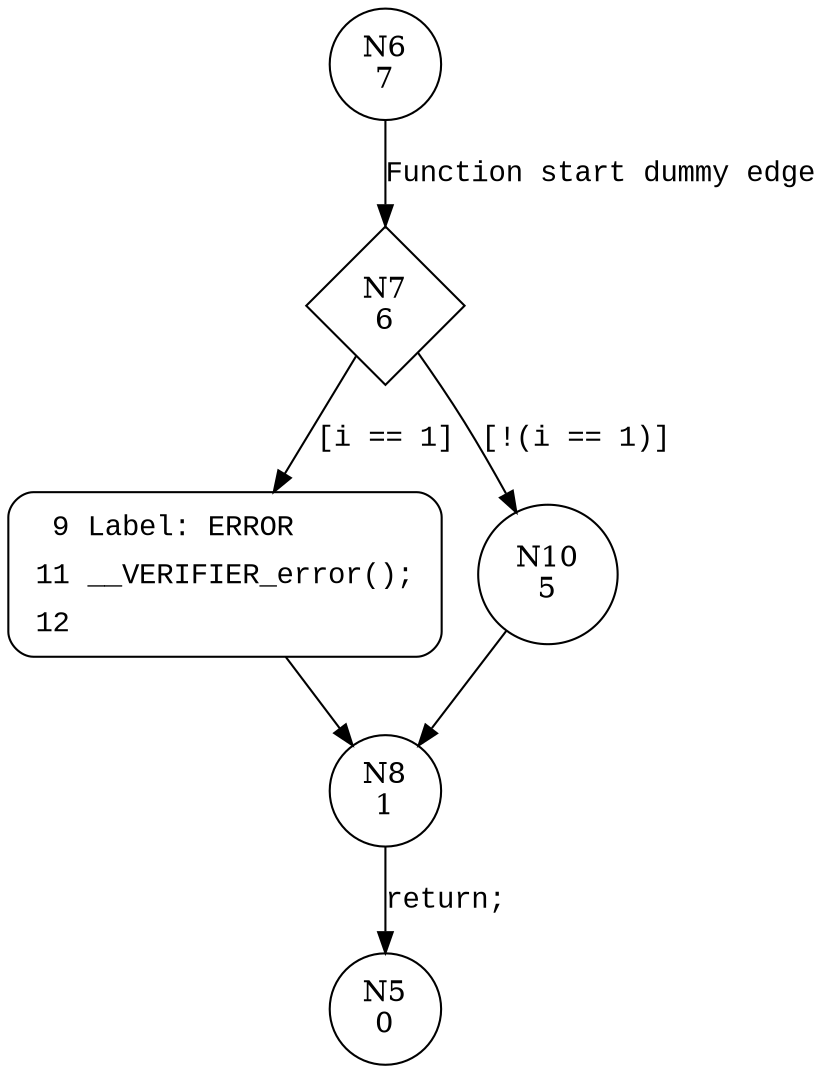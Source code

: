 digraph h {
7 [shape="diamond" label="N7\n6"]
9 [shape="circle" label="N9\n4"]
10 [shape="circle" label="N10\n5"]
8 [shape="circle" label="N8\n1"]
5 [shape="circle" label="N5\n0"]
6 [shape="circle" label="N6\n7"]
9 [style="filled,bold" penwidth="1" fillcolor="white" fontname="Courier New" shape="Mrecord" label=<<table border="0" cellborder="0" cellpadding="3" bgcolor="white"><tr><td align="right">9</td><td align="left">Label: ERROR</td></tr><tr><td align="right">11</td><td align="left">__VERIFIER_error();</td></tr><tr><td align="right">12</td><td align="left"></td></tr></table>>]
9 -> 8[label=""]
7 -> 9 [label="[i == 1]" fontname="Courier New"]
7 -> 10 [label="[!(i == 1)]" fontname="Courier New"]
8 -> 5 [label="return;" fontname="Courier New"]
6 -> 7 [label="Function start dummy edge" fontname="Courier New"]
10 -> 8 [label="" fontname="Courier New"]
}